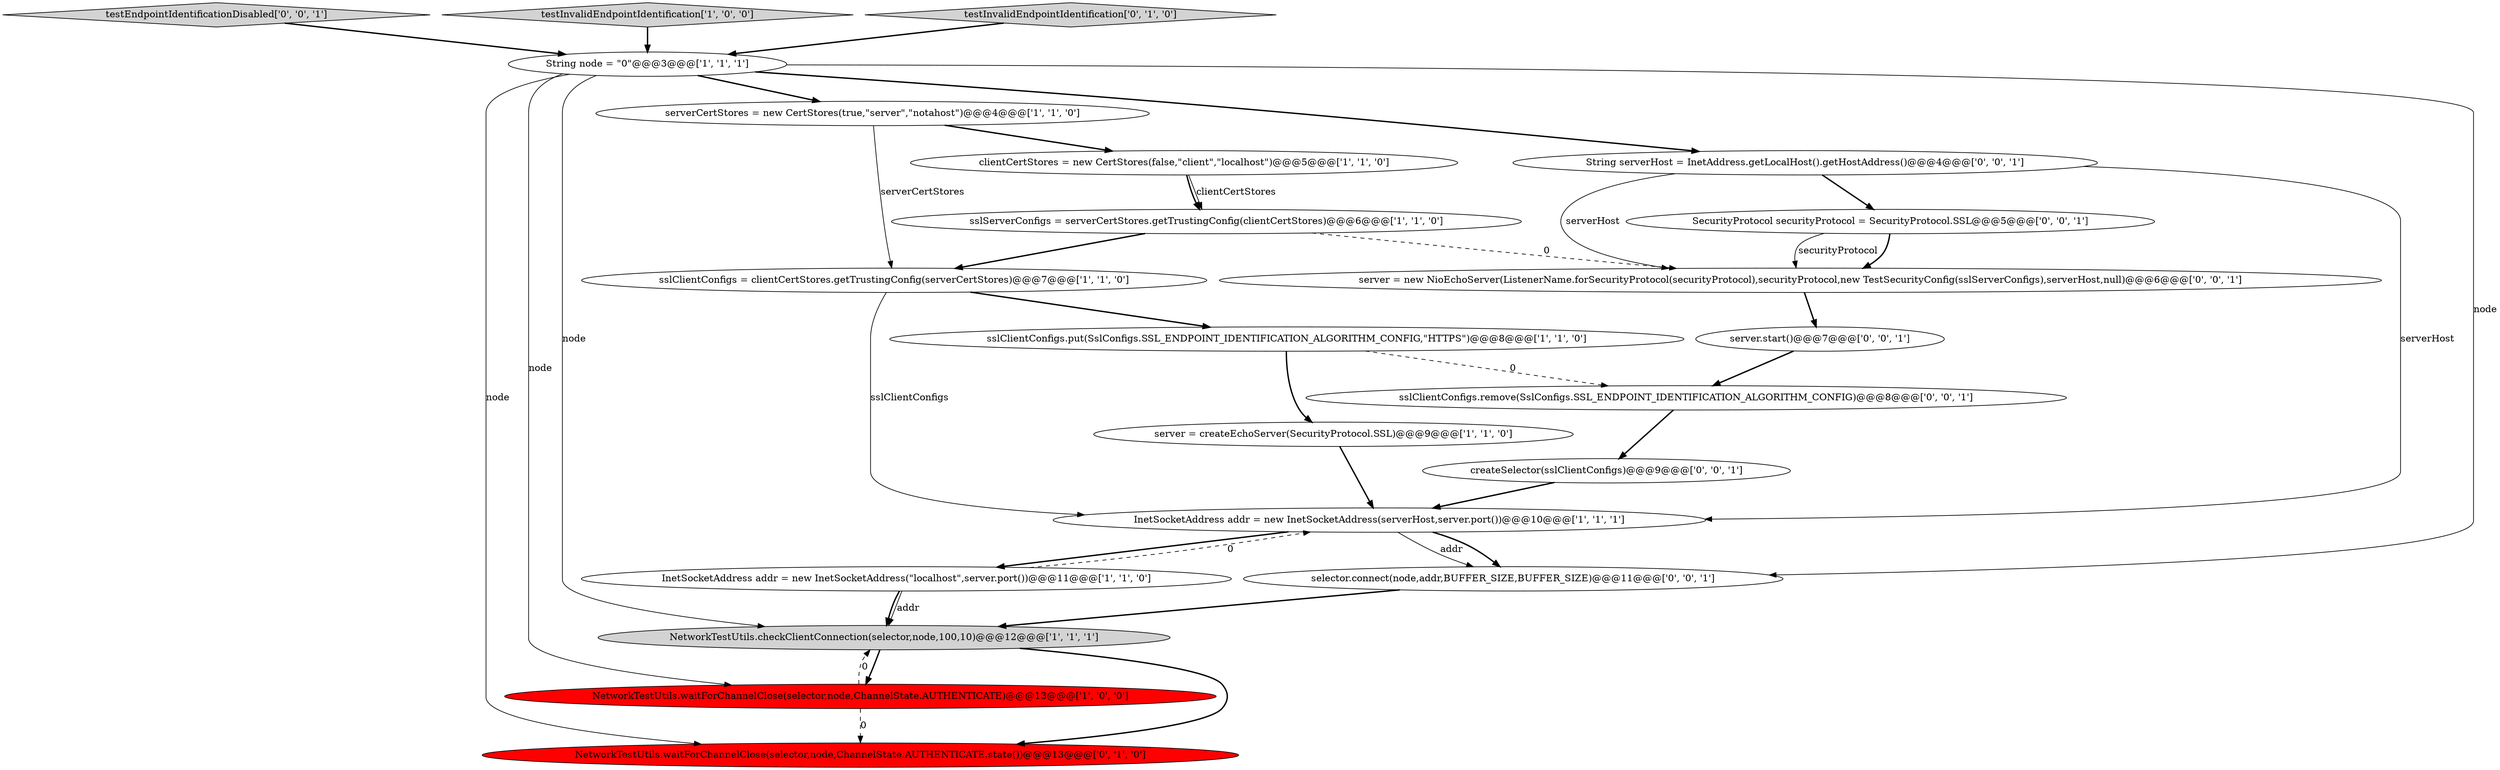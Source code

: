 digraph {
8 [style = filled, label = "InetSocketAddress addr = new InetSocketAddress(serverHost,server.port())@@@10@@@['1', '1', '1']", fillcolor = white, shape = ellipse image = "AAA0AAABBB1BBB"];
7 [style = filled, label = "serverCertStores = new CertStores(true,\"server\",\"notahost\")@@@4@@@['1', '1', '0']", fillcolor = white, shape = ellipse image = "AAA0AAABBB1BBB"];
13 [style = filled, label = "NetworkTestUtils.waitForChannelClose(selector,node,ChannelState.AUTHENTICATE.state())@@@13@@@['0', '1', '0']", fillcolor = red, shape = ellipse image = "AAA1AAABBB2BBB"];
1 [style = filled, label = "sslServerConfigs = serverCertStores.getTrustingConfig(clientCertStores)@@@6@@@['1', '1', '0']", fillcolor = white, shape = ellipse image = "AAA0AAABBB1BBB"];
21 [style = filled, label = "String serverHost = InetAddress.getLocalHost().getHostAddress()@@@4@@@['0', '0', '1']", fillcolor = white, shape = ellipse image = "AAA0AAABBB3BBB"];
6 [style = filled, label = "String node = \"0\"@@@3@@@['1', '1', '1']", fillcolor = white, shape = ellipse image = "AAA0AAABBB1BBB"];
19 [style = filled, label = "testEndpointIdentificationDisabled['0', '0', '1']", fillcolor = lightgray, shape = diamond image = "AAA0AAABBB3BBB"];
11 [style = filled, label = "sslClientConfigs.put(SslConfigs.SSL_ENDPOINT_IDENTIFICATION_ALGORITHM_CONFIG,\"HTTPS\")@@@8@@@['1', '1', '0']", fillcolor = white, shape = ellipse image = "AAA0AAABBB1BBB"];
16 [style = filled, label = "sslClientConfigs.remove(SslConfigs.SSL_ENDPOINT_IDENTIFICATION_ALGORITHM_CONFIG)@@@8@@@['0', '0', '1']", fillcolor = white, shape = ellipse image = "AAA0AAABBB3BBB"];
5 [style = filled, label = "InetSocketAddress addr = new InetSocketAddress(\"localhost\",server.port())@@@11@@@['1', '1', '0']", fillcolor = white, shape = ellipse image = "AAA0AAABBB1BBB"];
18 [style = filled, label = "server = new NioEchoServer(ListenerName.forSecurityProtocol(securityProtocol),securityProtocol,new TestSecurityConfig(sslServerConfigs),serverHost,null)@@@6@@@['0', '0', '1']", fillcolor = white, shape = ellipse image = "AAA0AAABBB3BBB"];
10 [style = filled, label = "sslClientConfigs = clientCertStores.getTrustingConfig(serverCertStores)@@@7@@@['1', '1', '0']", fillcolor = white, shape = ellipse image = "AAA0AAABBB1BBB"];
3 [style = filled, label = "NetworkTestUtils.checkClientConnection(selector,node,100,10)@@@12@@@['1', '1', '1']", fillcolor = lightgray, shape = ellipse image = "AAA0AAABBB1BBB"];
4 [style = filled, label = "NetworkTestUtils.waitForChannelClose(selector,node,ChannelState.AUTHENTICATE)@@@13@@@['1', '0', '0']", fillcolor = red, shape = ellipse image = "AAA1AAABBB1BBB"];
9 [style = filled, label = "testInvalidEndpointIdentification['1', '0', '0']", fillcolor = lightgray, shape = diamond image = "AAA0AAABBB1BBB"];
2 [style = filled, label = "clientCertStores = new CertStores(false,\"client\",\"localhost\")@@@5@@@['1', '1', '0']", fillcolor = white, shape = ellipse image = "AAA0AAABBB1BBB"];
17 [style = filled, label = "selector.connect(node,addr,BUFFER_SIZE,BUFFER_SIZE)@@@11@@@['0', '0', '1']", fillcolor = white, shape = ellipse image = "AAA0AAABBB3BBB"];
20 [style = filled, label = "server.start()@@@7@@@['0', '0', '1']", fillcolor = white, shape = ellipse image = "AAA0AAABBB3BBB"];
12 [style = filled, label = "testInvalidEndpointIdentification['0', '1', '0']", fillcolor = lightgray, shape = diamond image = "AAA0AAABBB2BBB"];
15 [style = filled, label = "SecurityProtocol securityProtocol = SecurityProtocol.SSL@@@5@@@['0', '0', '1']", fillcolor = white, shape = ellipse image = "AAA0AAABBB3BBB"];
14 [style = filled, label = "createSelector(sslClientConfigs)@@@9@@@['0', '0', '1']", fillcolor = white, shape = ellipse image = "AAA0AAABBB3BBB"];
0 [style = filled, label = "server = createEchoServer(SecurityProtocol.SSL)@@@9@@@['1', '1', '0']", fillcolor = white, shape = ellipse image = "AAA0AAABBB1BBB"];
5->3 [style = bold, label=""];
11->16 [style = dashed, label="0"];
2->1 [style = bold, label=""];
6->21 [style = bold, label=""];
6->3 [style = solid, label="node"];
21->15 [style = bold, label=""];
10->8 [style = solid, label="sslClientConfigs"];
1->18 [style = dashed, label="0"];
19->6 [style = bold, label=""];
12->6 [style = bold, label=""];
3->4 [style = bold, label=""];
15->18 [style = bold, label=""];
6->17 [style = solid, label="node"];
9->6 [style = bold, label=""];
2->1 [style = solid, label="clientCertStores"];
15->18 [style = solid, label="securityProtocol"];
8->17 [style = bold, label=""];
18->20 [style = bold, label=""];
11->0 [style = bold, label=""];
6->13 [style = solid, label="node"];
20->16 [style = bold, label=""];
8->5 [style = bold, label=""];
6->4 [style = solid, label="node"];
7->2 [style = bold, label=""];
0->8 [style = bold, label=""];
5->3 [style = solid, label="addr"];
7->10 [style = solid, label="serverCertStores"];
17->3 [style = bold, label=""];
3->13 [style = bold, label=""];
5->8 [style = dashed, label="0"];
4->3 [style = dashed, label="0"];
16->14 [style = bold, label=""];
14->8 [style = bold, label=""];
21->8 [style = solid, label="serverHost"];
8->17 [style = solid, label="addr"];
6->7 [style = bold, label=""];
4->13 [style = dashed, label="0"];
1->10 [style = bold, label=""];
21->18 [style = solid, label="serverHost"];
10->11 [style = bold, label=""];
}
